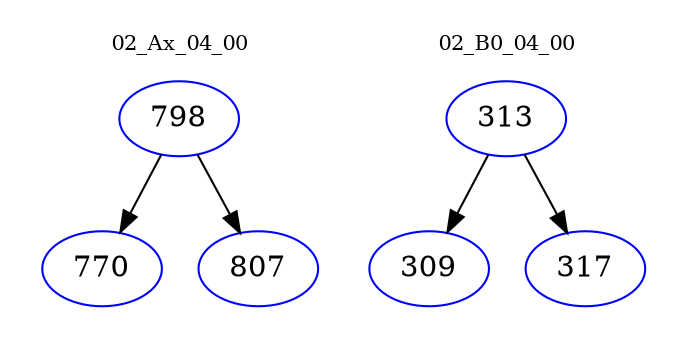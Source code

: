 digraph{
subgraph cluster_0 {
color = white
label = "02_Ax_04_00";
fontsize=10;
T0_798 [label="798", color="blue"]
T0_798 -> T0_770 [color="black"]
T0_770 [label="770", color="blue"]
T0_798 -> T0_807 [color="black"]
T0_807 [label="807", color="blue"]
}
subgraph cluster_1 {
color = white
label = "02_B0_04_00";
fontsize=10;
T1_313 [label="313", color="blue"]
T1_313 -> T1_309 [color="black"]
T1_309 [label="309", color="blue"]
T1_313 -> T1_317 [color="black"]
T1_317 [label="317", color="blue"]
}
}
